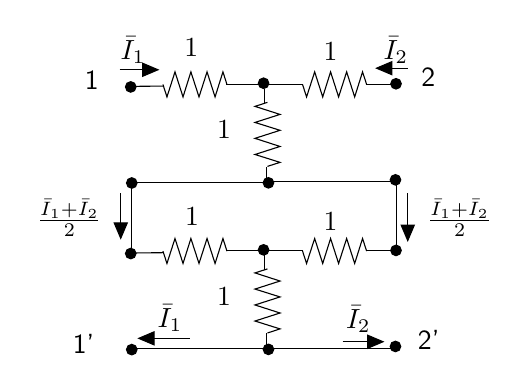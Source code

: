 \begin{tikzpicture}[y=-1cm]
\sf
\path (4.711,8.716) node[text=black,anchor=base] {$\bar{I}_2$};
\path (5.46,7.431) node[text=black,anchor=base west] {$\frac{\bar{I}_{1}+\bar{I}_{2}}{2}$};
\path (2.318,8.7) node[text=black,anchor=base] {$\bar{I}_1$};
\path (1.576,7.431) node[text=black,anchor=base east] {$\frac{\bar{I}_{1}+\bar{I}_{2}}{2}$};
\path (5.187,5.304) node[text=black,anchor=base] {$\bar{I}_2$};
\path (1.849,5.304) node[text=black,anchor=base] {$\bar{I}_1$};
\draw[black] (5.196,6.827) -- (5.196,7.711);
\draw[black] (1.833,6.856) -- (1.833,7.744);
\path (5.344,8.989) node[text=black,anchor=base west] {2'};
\path (1.482,9.036) node[text=black,anchor=base east] {1'};
\draw[black] (3.036,7.731) -- (4.007,7.731);
\draw[black] (4.002,7.736) -- (4.053,7.893) -- (4.156,7.576) -- (4.258,7.893) -- (4.358,7.576) -- (4.46,7.893) -- (4.562,7.576) -- (4.664,7.893) -- (4.764,7.576) -- (4.816,7.736);
\draw[black] (2.229,7.736) -- (2.28,7.893) -- (2.382,7.576) -- (2.484,7.893) -- (2.584,7.576) -- (2.687,7.893) -- (2.789,7.576) -- (2.891,7.893) -- (2.991,7.576) -- (3.042,7.736);
\draw[black] (3.549,8.971) -- (3.549,8.78);
\draw[black] (3.516,7.978) -- (3.516,7.789);
\draw[black] (3.556,7.962) -- (3.398,8.013) -- (3.716,8.116) -- (3.398,8.218) -- (3.716,8.318) -- (3.398,8.42) -- (3.716,8.522) -- (3.398,8.624) -- (3.716,8.724) -- (3.556,8.776);
\path (2.598,7.413) node[text=black,anchor=base] {$1$};
\path (4.358,7.471) node[text=black,anchor=base] {$1$};
\path (3.216,8.422) node[text=black,anchor=base east] {$1$};
\path (3.216,6.307) node[text=black,anchor=base east] {$1$};
\path (4.358,5.313) node[text=black,anchor=base] {$1$};
\path (2.589,5.262) node[text=black,anchor=base] {$1$};
\draw[black] (3.556,5.847) -- (3.398,5.898) -- (3.716,6) -- (3.398,6.102) -- (3.716,6.202) -- (3.398,6.304) -- (3.716,6.407) -- (3.398,6.509) -- (3.716,6.609) -- (3.556,6.66);
\draw[black] (3.516,5.862) -- (3.516,5.673);
\draw[black] (3.549,6.856) -- (3.549,6.664);
\draw[black] (2.229,5.62) -- (2.28,5.778) -- (2.382,5.46) -- (2.484,5.778) -- (2.584,5.46) -- (2.687,5.778) -- (2.789,5.46) -- (2.891,5.778) -- (2.991,5.46) -- (3.042,5.62);
\draw[black] (4.002,5.62) -- (4.053,5.778) -- (4.156,5.46) -- (4.258,5.778) -- (4.358,5.46) -- (4.46,5.778) -- (4.562,5.46) -- (4.664,5.778) -- (4.764,5.46) -- (4.816,5.62);
\draw[black] (3.036,5.616) -- (4.007,5.616);
\path (1.536,5.689) node[text=black,anchor=base east] {1};
\path (5.387,5.649) node[text=black,anchor=base west] {2};
\draw[arrows=-triangle 45,black] (1.68,5.433) -- (2.184,5.433);
\draw[arrows=-triangle 45,black] (1.693,7.002) -- (1.693,7.591);
\draw[arrows=-triangle 45,black] (2.569,8.844) -- (1.904,8.844);
\draw[arrows=-triangle 45,black] (4.511,8.887) -- (5.042,8.887);
\draw[arrows=-triangle 45,black] (5.338,7.002) -- (5.338,7.62);
\draw[arrows=-triangle 45,black] (5.338,5.413) -- (4.924,5.413);
\filldraw[black] (3.569,8.984) ellipse (0.067cm and 0.067cm);
\filldraw[black] (3.507,7.72) ellipse (0.067cm and 0.067cm);
\draw[black] (4.811,7.731) -- (5.142,7.731);
\draw[black] (3.564,8.971) -- (5.2,8.971);
\draw[black] (1.836,7.76) -- (2.229,7.756);
\draw[black] (1.853,8.976) -- (3.551,8.976);
\filldraw[black] (5.182,8.947) ellipse (0.067cm and 0.067cm);
\filldraw[black] (5.189,7.727) ellipse (0.067cm and 0.067cm);
\filldraw[black] (1.833,8.987) ellipse (0.067cm and 0.067cm);
\filldraw[black] (1.82,7.767) ellipse (0.067cm and 0.067cm);
\filldraw[black] (1.82,5.651) ellipse (0.067cm and 0.067cm);
\filldraw[black] (1.833,6.871) ellipse (0.067cm and 0.067cm);
\filldraw[black] (5.189,5.611) ellipse (0.067cm and 0.067cm);
\filldraw[black] (5.182,6.831) ellipse (0.067cm and 0.067cm);
\draw[black] (1.853,6.86) -- (3.551,6.86);
\draw[black] (1.836,5.644) -- (2.229,5.64);
\draw[black] (3.564,6.856) -- (5.2,6.856);
\draw[black] (4.811,5.616) -- (5.142,5.616);
\filldraw[black] (3.507,5.604) ellipse (0.067cm and 0.067cm);
\filldraw[black] (3.569,6.869) ellipse (0.067cm and 0.067cm);

\end{tikzpicture}%

%% Configure (x)emacs for this file ...
%% Local Variables:
%% mode: latex
%% End: